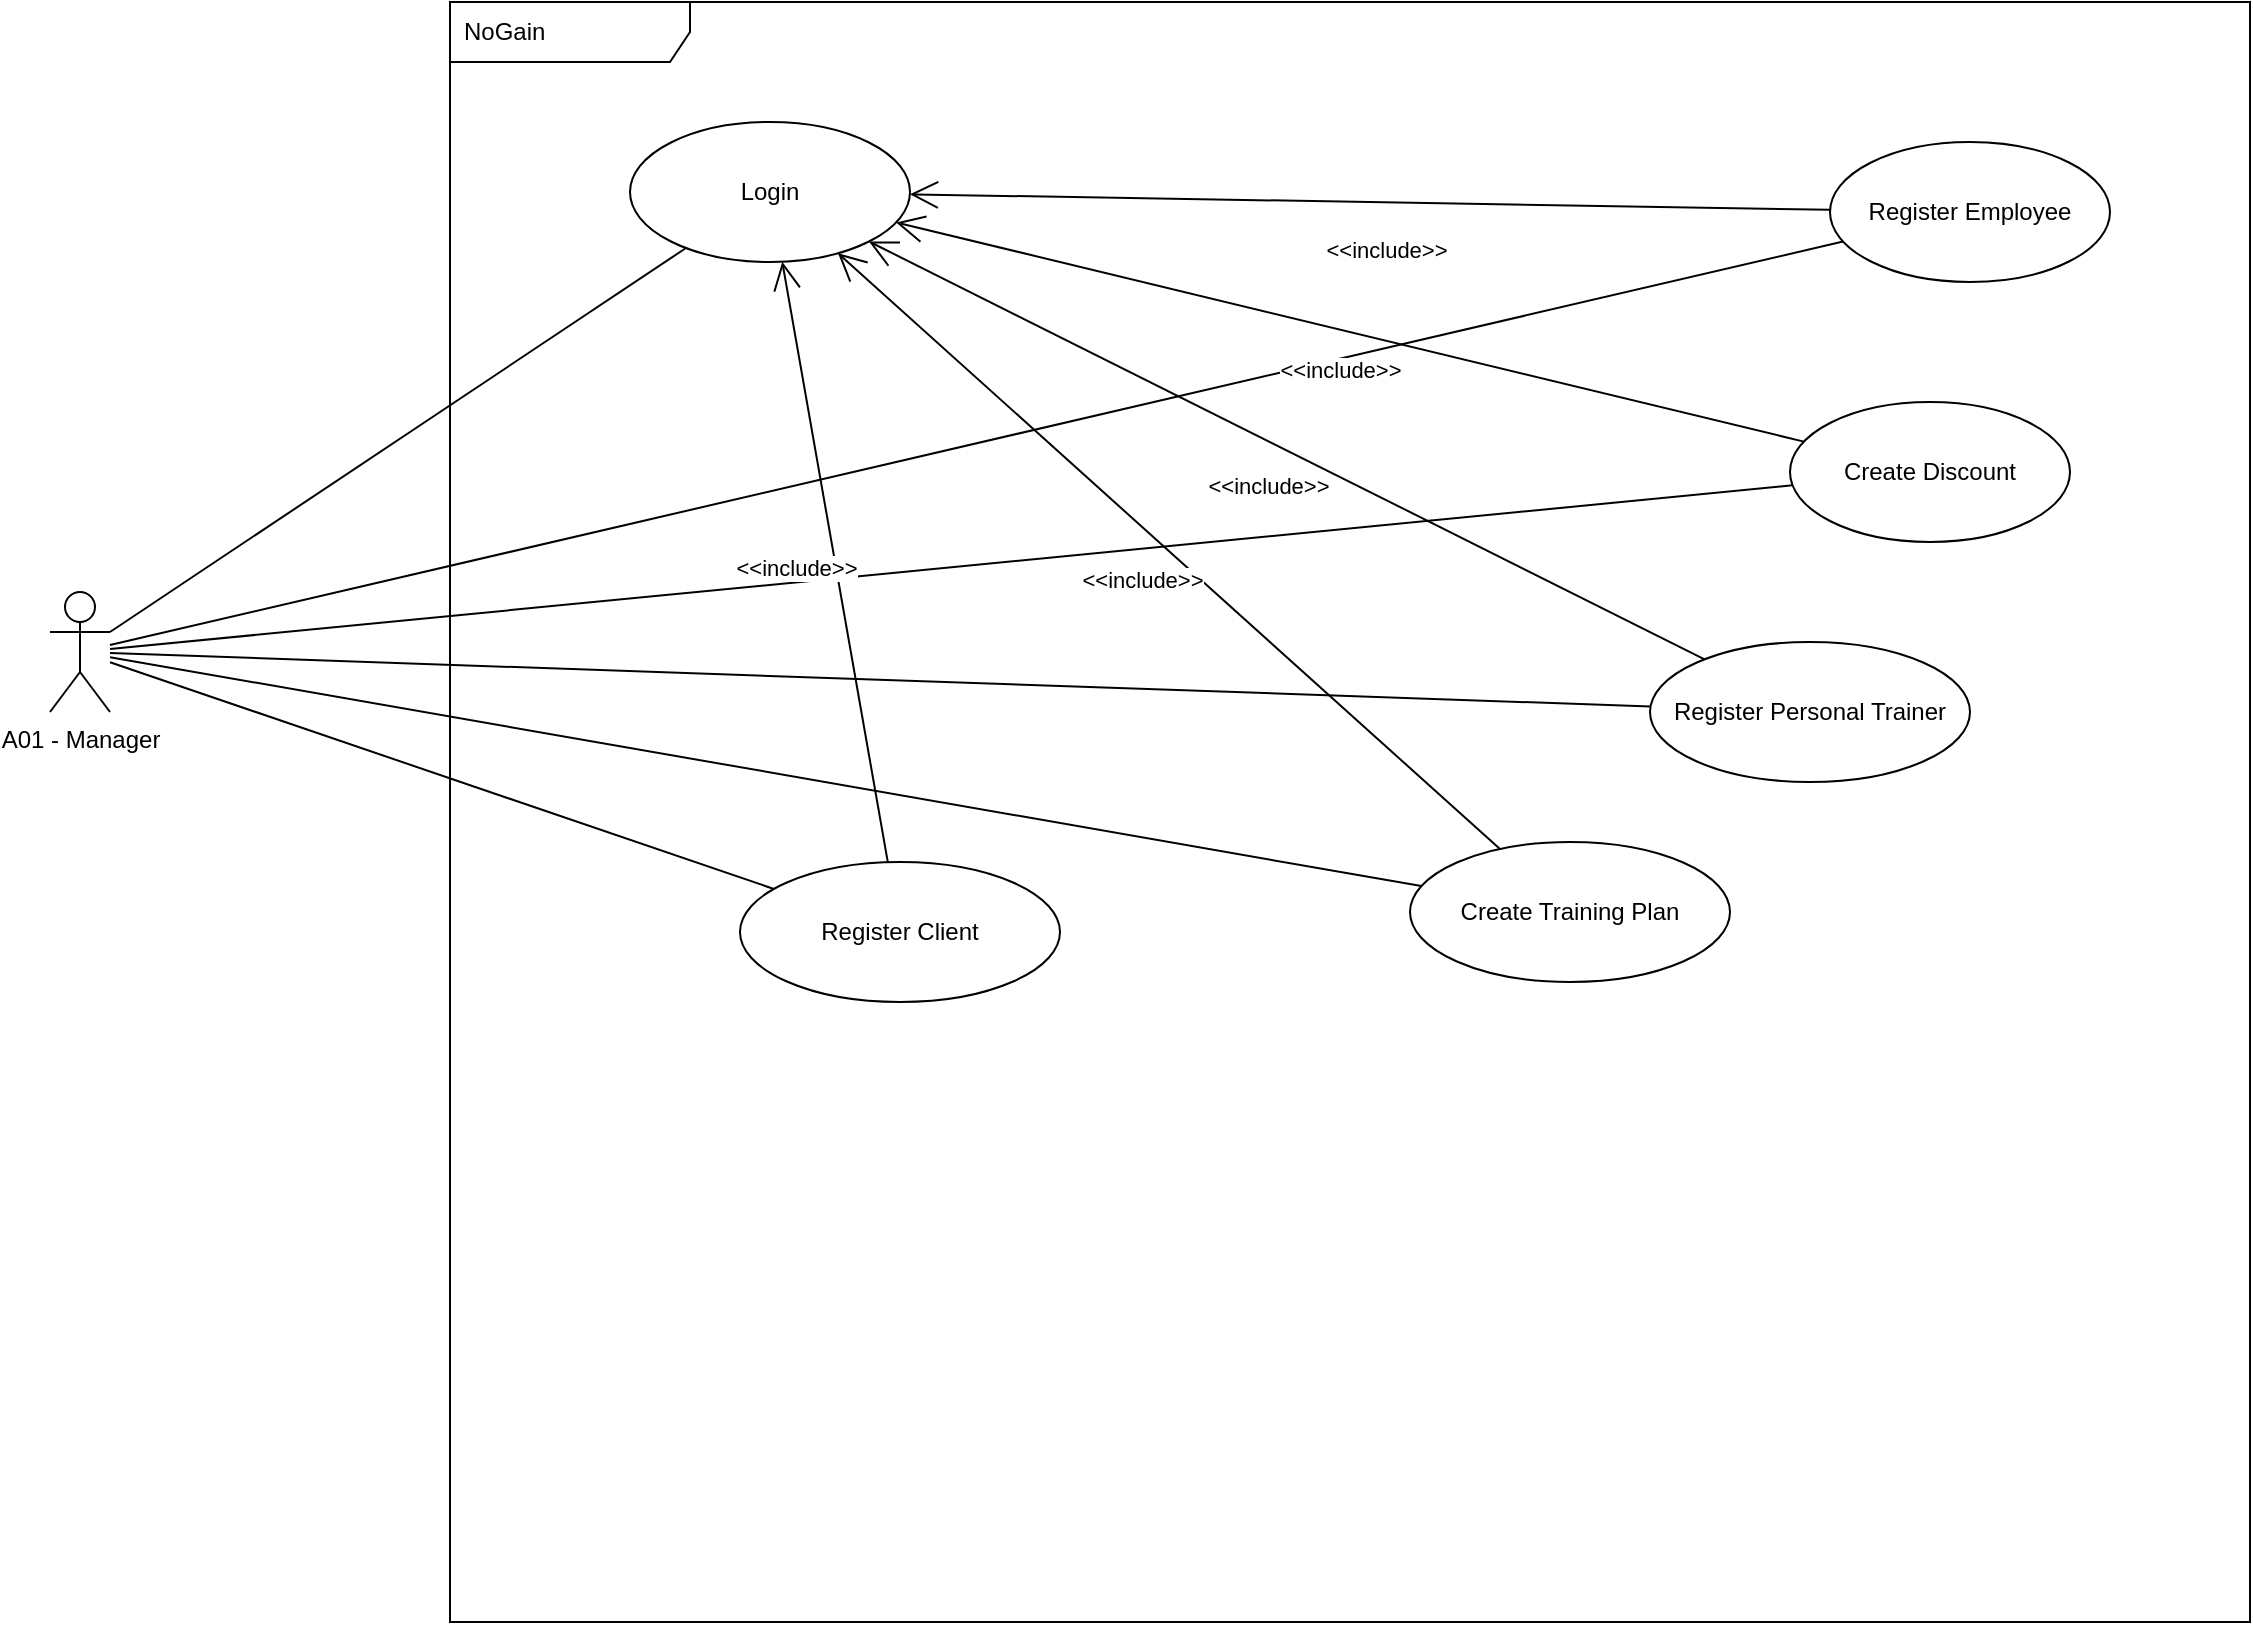 <mxfile>
    <diagram id="u1bOF4eY37yNKx4_wJDv" name="Page-1">
        <mxGraphModel dx="811" dy="411" grid="1" gridSize="10" guides="1" tooltips="1" connect="1" arrows="1" fold="1" page="1" pageScale="1" pageWidth="850" pageHeight="1100" math="0" shadow="0">
            <root>
                <mxCell id="0"/>
                <mxCell id="1" parent="0"/>
                <mxCell id="2" value="A01 - Manager" style="shape=umlActor;verticalLabelPosition=bottom;verticalAlign=top;html=1;" parent="1" vertex="1">
                    <mxGeometry x="80" y="455" width="30" height="60" as="geometry"/>
                </mxCell>
                <mxCell id="5" value="NoGain" style="shape=umlFrame;whiteSpace=wrap;html=1;width=120;height=30;boundedLbl=1;verticalAlign=middle;align=left;spacingLeft=5;" parent="1" vertex="1">
                    <mxGeometry x="280" y="160" width="900" height="810" as="geometry"/>
                </mxCell>
                <mxCell id="6" value="Register Employee" style="ellipse;whiteSpace=wrap;html=1;" parent="1" vertex="1">
                    <mxGeometry x="970" y="230" width="140" height="70" as="geometry"/>
                </mxCell>
                <mxCell id="8" value="" style="endArrow=none;html=1;" parent="1" source="2" target="6" edge="1">
                    <mxGeometry width="50" height="50" relative="1" as="geometry">
                        <mxPoint x="420" y="350" as="sourcePoint"/>
                        <mxPoint x="470" y="300" as="targetPoint"/>
                    </mxGeometry>
                </mxCell>
                <mxCell id="9" value="Login" style="ellipse;whiteSpace=wrap;html=1;" parent="1" vertex="1">
                    <mxGeometry x="370" y="220" width="140" height="70" as="geometry"/>
                </mxCell>
                <mxCell id="10" value="" style="endArrow=none;html=1;" parent="1" source="2" target="9" edge="1">
                    <mxGeometry width="50" height="50" relative="1" as="geometry">
                        <mxPoint x="180.0" y="277.077" as="sourcePoint"/>
                        <mxPoint x="379.065" y="370.992" as="targetPoint"/>
                    </mxGeometry>
                </mxCell>
                <mxCell id="11" value="Create Discount" style="ellipse;whiteSpace=wrap;html=1;" parent="1" vertex="1">
                    <mxGeometry x="950" y="360" width="140" height="70" as="geometry"/>
                </mxCell>
                <mxCell id="12" value="&amp;lt;&amp;lt;include&amp;gt;&amp;gt;" style="endArrow=open;endSize=12;html=1;" parent="1" source="6" target="9" edge="1">
                    <mxGeometry x="-0.037" y="24" width="160" relative="1" as="geometry">
                        <mxPoint x="370" y="380" as="sourcePoint"/>
                        <mxPoint x="530" y="380" as="targetPoint"/>
                        <mxPoint as="offset"/>
                    </mxGeometry>
                </mxCell>
                <mxCell id="13" value="&amp;lt;&amp;lt;include&amp;gt;&amp;gt;" style="endArrow=open;endSize=12;html=1;" parent="1" source="11" target="9" edge="1">
                    <mxGeometry x="0.001" y="20" width="160" relative="1" as="geometry">
                        <mxPoint x="488.277" y="322.298" as="sourcePoint"/>
                        <mxPoint x="635.893" y="258.801" as="targetPoint"/>
                        <mxPoint as="offset"/>
                    </mxGeometry>
                </mxCell>
                <mxCell id="14" value="" style="endArrow=none;html=1;" parent="1" source="2" target="11" edge="1">
                    <mxGeometry width="50" height="50" relative="1" as="geometry">
                        <mxPoint x="180.0" y="274.813" as="sourcePoint"/>
                        <mxPoint x="371.058" y="336.12" as="targetPoint"/>
                    </mxGeometry>
                </mxCell>
                <mxCell id="15" value="Register Personal Trainer" style="ellipse;whiteSpace=wrap;html=1;" parent="1" vertex="1">
                    <mxGeometry x="880" y="480" width="160" height="70" as="geometry"/>
                </mxCell>
                <mxCell id="16" value="" style="endArrow=none;html=1;" parent="1" source="2" target="15" edge="1">
                    <mxGeometry width="50" height="50" relative="1" as="geometry">
                        <mxPoint x="180" y="281.321" as="sourcePoint"/>
                        <mxPoint x="411.245" y="455.854" as="targetPoint"/>
                    </mxGeometry>
                </mxCell>
                <mxCell id="17" value="&amp;lt;&amp;lt;include&amp;gt;&amp;gt;" style="endArrow=open;endSize=12;html=1;" parent="1" source="15" target="9" edge="1">
                    <mxGeometry x="0.001" y="20" width="160" relative="1" as="geometry">
                        <mxPoint x="655.959" y="434.417" as="sourcePoint"/>
                        <mxPoint x="469.049" y="266.581" as="targetPoint"/>
                        <mxPoint as="offset"/>
                    </mxGeometry>
                </mxCell>
                <mxCell id="18" value="Create Training Plan" style="ellipse;whiteSpace=wrap;html=1;" parent="1" vertex="1">
                    <mxGeometry x="760" y="580" width="160" height="70" as="geometry"/>
                </mxCell>
                <mxCell id="19" value="Register Client" style="ellipse;whiteSpace=wrap;html=1;" parent="1" vertex="1">
                    <mxGeometry x="425" y="590" width="160" height="70" as="geometry"/>
                </mxCell>
                <mxCell id="20" value="" style="endArrow=none;html=1;" parent="1" source="2" target="18" edge="1">
                    <mxGeometry width="50" height="50" relative="1" as="geometry">
                        <mxPoint x="180" y="279.561" as="sourcePoint"/>
                        <mxPoint x="574.723" y="531.145" as="targetPoint"/>
                    </mxGeometry>
                </mxCell>
                <mxCell id="21" value="&amp;lt;&amp;lt;include&amp;gt;&amp;gt;" style="endArrow=open;endSize=12;html=1;" parent="1" source="18" target="9" edge="1">
                    <mxGeometry x="0.001" y="20" width="160" relative="1" as="geometry">
                        <mxPoint x="600.671" y="526.037" as="sourcePoint"/>
                        <mxPoint x="454.214" y="269.656" as="targetPoint"/>
                        <mxPoint as="offset"/>
                    </mxGeometry>
                </mxCell>
                <mxCell id="22" value="&amp;lt;&amp;lt;include&amp;gt;&amp;gt;" style="endArrow=open;endSize=12;html=1;" parent="1" source="19" target="9" edge="1">
                    <mxGeometry x="0.001" y="20" width="160" relative="1" as="geometry">
                        <mxPoint x="522.006" y="610.175" as="sourcePoint"/>
                        <mxPoint x="443.016" y="270.77" as="targetPoint"/>
                        <mxPoint as="offset"/>
                    </mxGeometry>
                </mxCell>
                <mxCell id="23" value="" style="endArrow=none;html=1;" parent="1" source="2" target="19" edge="1">
                    <mxGeometry width="50" height="50" relative="1" as="geometry">
                        <mxPoint x="180" y="285.413" as="sourcePoint"/>
                        <mxPoint x="498.616" y="612.806" as="targetPoint"/>
                    </mxGeometry>
                </mxCell>
            </root>
        </mxGraphModel>
    </diagram>
</mxfile>